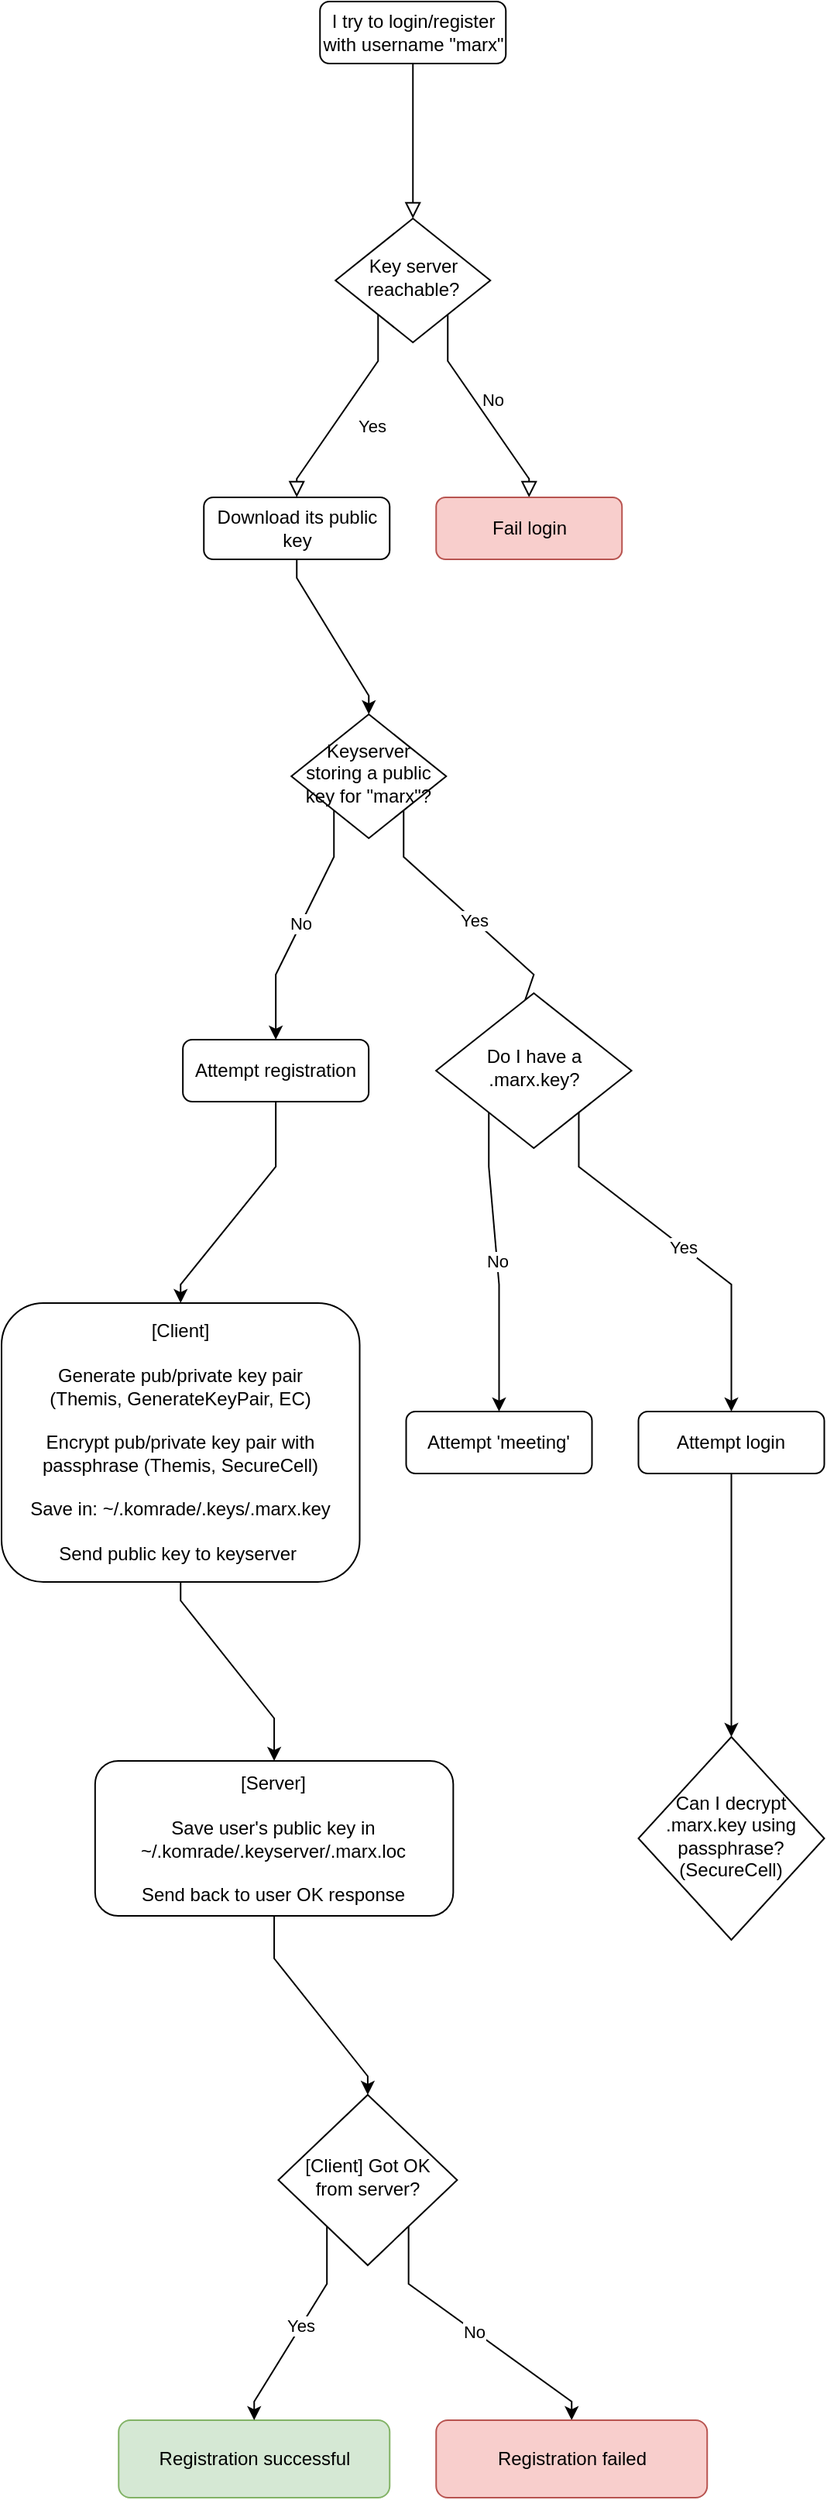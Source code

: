 <mxfile version="13.6.6" type="github">
  <diagram id="C5RBs43oDa-KdzZeNtuy" name="Page-1">
    <mxGraphModel dx="666" dy="752" grid="1" gridSize="10" guides="1" tooltips="1" connect="1" arrows="1" fold="1" page="1" pageScale="1" pageWidth="827" pageHeight="1169" math="0" shadow="0">
      <root>
        <mxCell id="WIyWlLk6GJQsqaUBKTNV-0" />
        <mxCell id="WIyWlLk6GJQsqaUBKTNV-1" parent="WIyWlLk6GJQsqaUBKTNV-0" />
        <mxCell id="WIyWlLk6GJQsqaUBKTNV-2" value="" style="rounded=0;html=1;jettySize=auto;orthogonalLoop=1;fontSize=11;endArrow=block;endFill=0;endSize=8;strokeWidth=1;shadow=0;labelBackgroundColor=none;edgeStyle=orthogonalEdgeStyle;noEdgeStyle=1;orthogonal=1;" parent="WIyWlLk6GJQsqaUBKTNV-1" source="WIyWlLk6GJQsqaUBKTNV-3" target="WIyWlLk6GJQsqaUBKTNV-6" edge="1">
          <mxGeometry relative="1" as="geometry">
            <Array as="points">
              <mxPoint x="265.625" y="52" />
              <mxPoint x="265.625" y="128" />
            </Array>
          </mxGeometry>
        </mxCell>
        <mxCell id="WIyWlLk6GJQsqaUBKTNV-3" value="I try to login/register with username &quot;marx&quot;" style="rounded=1;whiteSpace=wrap;html=1;fontSize=12;glass=0;strokeWidth=1;shadow=0;" parent="WIyWlLk6GJQsqaUBKTNV-1" vertex="1">
          <mxGeometry x="205.625" width="120" height="40" as="geometry" />
        </mxCell>
        <mxCell id="WIyWlLk6GJQsqaUBKTNV-4" value="Yes" style="rounded=0;html=1;jettySize=auto;orthogonalLoop=1;fontSize=11;endArrow=block;endFill=0;endSize=8;strokeWidth=1;shadow=0;labelBackgroundColor=none;edgeStyle=orthogonalEdgeStyle;noEdgeStyle=1;orthogonal=1;" parent="WIyWlLk6GJQsqaUBKTNV-1" source="WIyWlLk6GJQsqaUBKTNV-6" target="UarGHlLd0uthddKlq-wd-3" edge="1">
          <mxGeometry y="20" relative="1" as="geometry">
            <mxPoint as="offset" />
            <mxPoint x="60" y="331.538" as="targetPoint" />
            <Array as="points">
              <mxPoint x="243.125" y="232" />
              <mxPoint x="190.625" y="308" />
            </Array>
          </mxGeometry>
        </mxCell>
        <mxCell id="WIyWlLk6GJQsqaUBKTNV-5" value="No" style="edgeStyle=orthogonalEdgeStyle;rounded=0;html=1;jettySize=auto;orthogonalLoop=1;fontSize=11;endArrow=block;endFill=0;endSize=8;strokeWidth=1;shadow=0;labelBackgroundColor=none;noEdgeStyle=1;orthogonal=1;" parent="WIyWlLk6GJQsqaUBKTNV-1" source="WIyWlLk6GJQsqaUBKTNV-6" target="WIyWlLk6GJQsqaUBKTNV-7" edge="1">
          <mxGeometry y="10" relative="1" as="geometry">
            <mxPoint as="offset" />
            <Array as="points">
              <mxPoint x="288.125" y="232" />
              <mxPoint x="340.625" y="308" />
            </Array>
          </mxGeometry>
        </mxCell>
        <mxCell id="WIyWlLk6GJQsqaUBKTNV-6" value="Key server reachable?" style="rhombus;whiteSpace=wrap;html=1;shadow=0;fontFamily=Helvetica;fontSize=12;align=center;strokeWidth=1;spacing=6;spacingTop=-4;" parent="WIyWlLk6GJQsqaUBKTNV-1" vertex="1">
          <mxGeometry x="215.625" y="140" width="100" height="80" as="geometry" />
        </mxCell>
        <mxCell id="WIyWlLk6GJQsqaUBKTNV-7" value="Fail login" style="rounded=1;whiteSpace=wrap;html=1;fontSize=12;glass=0;strokeWidth=1;shadow=0;fillColor=#f8cecc;strokeColor=#b85450;" parent="WIyWlLk6GJQsqaUBKTNV-1" vertex="1">
          <mxGeometry x="280.625" y="320" width="120" height="40" as="geometry" />
        </mxCell>
        <mxCell id="UarGHlLd0uthddKlq-wd-6" style="edgeStyle=orthogonalEdgeStyle;rounded=0;orthogonalLoop=1;jettySize=auto;html=1;noEdgeStyle=1;orthogonal=1;" edge="1" parent="WIyWlLk6GJQsqaUBKTNV-1" source="UarGHlLd0uthddKlq-wd-3" target="UarGHlLd0uthddKlq-wd-5">
          <mxGeometry relative="1" as="geometry">
            <Array as="points">
              <mxPoint x="190.625" y="372" />
              <mxPoint x="237.129" y="448" />
            </Array>
          </mxGeometry>
        </mxCell>
        <mxCell id="UarGHlLd0uthddKlq-wd-3" value="Download its public key" style="rounded=1;whiteSpace=wrap;html=1;fontSize=12;glass=0;strokeWidth=1;shadow=0;" vertex="1" parent="WIyWlLk6GJQsqaUBKTNV-1">
          <mxGeometry x="130.625" y="320" width="120" height="40" as="geometry" />
        </mxCell>
        <mxCell id="UarGHlLd0uthddKlq-wd-9" value="No" style="edgeStyle=orthogonalEdgeStyle;rounded=0;orthogonalLoop=1;jettySize=auto;html=1;noEdgeStyle=1;orthogonal=1;" edge="1" parent="WIyWlLk6GJQsqaUBKTNV-1" source="UarGHlLd0uthddKlq-wd-5" target="UarGHlLd0uthddKlq-wd-27">
          <mxGeometry relative="1" as="geometry">
            <mxPoint x="70" y="660" as="targetPoint" />
            <Array as="points">
              <mxPoint x="214.629" y="552" />
              <mxPoint x="177.082" y="628" />
            </Array>
          </mxGeometry>
        </mxCell>
        <mxCell id="UarGHlLd0uthddKlq-wd-13" value="Yes" style="edgeStyle=orthogonalEdgeStyle;rounded=0;orthogonalLoop=1;jettySize=auto;html=1;noEdgeStyle=1;orthogonal=1;entryX=0.4;entryY=0.25;entryDx=0;entryDy=0;entryPerimeter=0;" edge="1" parent="WIyWlLk6GJQsqaUBKTNV-1" source="UarGHlLd0uthddKlq-wd-5" target="UarGHlLd0uthddKlq-wd-14">
          <mxGeometry relative="1" as="geometry">
            <mxPoint x="210" y="640" as="targetPoint" />
            <Array as="points">
              <mxPoint x="259.629" y="552" />
              <mxPoint x="343.68" y="628" />
            </Array>
          </mxGeometry>
        </mxCell>
        <mxCell id="UarGHlLd0uthddKlq-wd-5" value="Keyserver storing a public key for &quot;marx&quot;?" style="rhombus;whiteSpace=wrap;html=1;shadow=0;fontFamily=Helvetica;fontSize=12;align=center;strokeWidth=1;spacing=6;spacingTop=-4;" vertex="1" parent="WIyWlLk6GJQsqaUBKTNV-1">
          <mxGeometry x="187.129" y="460" width="100" height="80" as="geometry" />
        </mxCell>
        <mxCell id="UarGHlLd0uthddKlq-wd-19" value="No" style="edgeStyle=orthogonalEdgeStyle;rounded=0;orthogonalLoop=1;jettySize=auto;html=1;noEdgeStyle=1;orthogonal=1;" edge="1" parent="WIyWlLk6GJQsqaUBKTNV-1" source="UarGHlLd0uthddKlq-wd-14" target="UarGHlLd0uthddKlq-wd-20">
          <mxGeometry relative="1" as="geometry">
            <mxPoint x="440" y="960" as="targetPoint" />
            <Array as="points">
              <mxPoint x="314.625" y="752" />
              <mxPoint x="321.25" y="828" />
            </Array>
          </mxGeometry>
        </mxCell>
        <mxCell id="UarGHlLd0uthddKlq-wd-31" value="Yes" style="edgeStyle=orthogonalEdgeStyle;rounded=0;orthogonalLoop=1;jettySize=auto;html=1;noEdgeStyle=1;orthogonal=1;" edge="1" parent="WIyWlLk6GJQsqaUBKTNV-1" source="UarGHlLd0uthddKlq-wd-14" target="UarGHlLd0uthddKlq-wd-29">
          <mxGeometry relative="1" as="geometry">
            <Array as="points">
              <mxPoint x="372.735" y="752" />
              <mxPoint x="471.25" y="828" />
            </Array>
          </mxGeometry>
        </mxCell>
        <mxCell id="UarGHlLd0uthddKlq-wd-14" value="Do I have a .marx.key?" style="rhombus;whiteSpace=wrap;html=1;shadow=0;fontFamily=Helvetica;fontSize=12;align=center;strokeWidth=1;spacing=6;spacingTop=-4;" vertex="1" parent="WIyWlLk6GJQsqaUBKTNV-1">
          <mxGeometry x="280.57" y="640" width="126.22" height="100" as="geometry" />
        </mxCell>
        <mxCell id="UarGHlLd0uthddKlq-wd-20" value="Attempt &#39;meeting&#39;" style="rounded=1;whiteSpace=wrap;html=1;fontSize=12;glass=0;strokeWidth=1;shadow=0;" vertex="1" parent="WIyWlLk6GJQsqaUBKTNV-1">
          <mxGeometry x="261.25" y="910" width="120" height="40" as="geometry" />
        </mxCell>
        <mxCell id="UarGHlLd0uthddKlq-wd-28" style="edgeStyle=orthogonalEdgeStyle;rounded=0;orthogonalLoop=1;jettySize=auto;html=1;noEdgeStyle=1;orthogonal=1;entryX=0.5;entryY=0;entryDx=0;entryDy=0;" edge="1" parent="WIyWlLk6GJQsqaUBKTNV-1" source="UarGHlLd0uthddKlq-wd-27" target="UarGHlLd0uthddKlq-wd-35">
          <mxGeometry relative="1" as="geometry">
            <mxPoint x="115.625" y="820" as="targetPoint" />
            <Array as="points">
              <mxPoint x="177.082" y="752" />
              <mxPoint x="115.625" y="828" />
            </Array>
          </mxGeometry>
        </mxCell>
        <mxCell id="UarGHlLd0uthddKlq-wd-27" value="Attempt registration" style="rounded=1;whiteSpace=wrap;html=1;fontSize=12;glass=0;strokeWidth=1;shadow=0;" vertex="1" parent="WIyWlLk6GJQsqaUBKTNV-1">
          <mxGeometry x="117.082" y="670" width="120" height="40" as="geometry" />
        </mxCell>
        <mxCell id="UarGHlLd0uthddKlq-wd-55" style="edgeStyle=orthogonalEdgeStyle;rounded=0;orthogonalLoop=1;jettySize=auto;html=1;noEdgeStyle=1;orthogonal=1;entryX=0.5;entryY=0;entryDx=0;entryDy=0;" edge="1" parent="WIyWlLk6GJQsqaUBKTNV-1" source="UarGHlLd0uthddKlq-wd-29" target="UarGHlLd0uthddKlq-wd-59">
          <mxGeometry relative="1" as="geometry">
            <mxPoint x="421.25" y="1069" as="targetPoint" />
            <Array as="points">
              <mxPoint x="471.25" y="1032" />
              <mxPoint x="471.25" y="1108" />
            </Array>
          </mxGeometry>
        </mxCell>
        <mxCell id="UarGHlLd0uthddKlq-wd-29" value="Attempt login" style="rounded=1;whiteSpace=wrap;html=1;fontSize=12;glass=0;strokeWidth=1;shadow=0;" vertex="1" parent="WIyWlLk6GJQsqaUBKTNV-1">
          <mxGeometry x="411.25" y="910" width="120" height="40" as="geometry" />
        </mxCell>
        <mxCell id="UarGHlLd0uthddKlq-wd-70" style="edgeStyle=orthogonalEdgeStyle;rounded=0;orthogonalLoop=1;jettySize=auto;html=1;noEdgeStyle=1;orthogonal=1;entryX=0.5;entryY=0;entryDx=0;entryDy=0;" edge="1" parent="WIyWlLk6GJQsqaUBKTNV-1" source="UarGHlLd0uthddKlq-wd-35" target="UarGHlLd0uthddKlq-wd-72">
          <mxGeometry relative="1" as="geometry">
            <mxPoint x="150.675" y="1120" as="targetPoint" />
            <Array as="points">
              <mxPoint x="115.625" y="1032" />
              <mxPoint x="176.042" y="1108" />
            </Array>
          </mxGeometry>
        </mxCell>
        <mxCell id="UarGHlLd0uthddKlq-wd-35" value="&lt;div&gt;&lt;span&gt;[Client]&lt;/span&gt;&lt;/div&gt;&lt;div&gt;&lt;span&gt;&lt;br&gt;&lt;/span&gt;&lt;/div&gt;&lt;span&gt;Generate pub/private key pair&lt;br&gt;(Themis, GenerateKeyPair, EC)&lt;br&gt;&lt;/span&gt;&lt;br&gt;&lt;span&gt;Encrypt pub/private key pair with passphrase&amp;nbsp;&lt;/span&gt;&lt;span&gt;(Themis, SecureCell)&lt;br&gt;&lt;/span&gt;&lt;br&gt;&lt;span&gt;Save in:&amp;nbsp;&lt;/span&gt;&lt;span&gt;~/.komrade/.keys/.marx.key&lt;br&gt;&lt;br&gt;&lt;/span&gt;Send public key to keyserver&lt;span&gt;&amp;nbsp;&lt;/span&gt;" style="rounded=1;whiteSpace=wrap;html=1;fontSize=12;glass=0;strokeWidth=1;shadow=0;align=center;" vertex="1" parent="WIyWlLk6GJQsqaUBKTNV-1">
          <mxGeometry y="840" width="231.25" height="180" as="geometry" />
        </mxCell>
        <mxCell id="UarGHlLd0uthddKlq-wd-59" value="Can I decrypt .marx.key using passphrase? (SecureCell)" style="rhombus;whiteSpace=wrap;html=1;shadow=0;fontFamily=Helvetica;fontSize=12;align=center;strokeWidth=1;spacing=6;spacingTop=-4;" vertex="1" parent="WIyWlLk6GJQsqaUBKTNV-1">
          <mxGeometry x="411.25" y="1120" width="120" height="131" as="geometry" />
        </mxCell>
        <mxCell id="UarGHlLd0uthddKlq-wd-65" value="Registration successful" style="rounded=1;whiteSpace=wrap;html=1;fontSize=12;glass=0;strokeWidth=1;shadow=0;fillColor=#d5e8d4;strokeColor=#82b366;" vertex="1" parent="WIyWlLk6GJQsqaUBKTNV-1">
          <mxGeometry x="75.625" y="1561" width="175" height="50" as="geometry" />
        </mxCell>
        <mxCell id="UarGHlLd0uthddKlq-wd-84" style="edgeStyle=orthogonalEdgeStyle;rounded=0;orthogonalLoop=1;jettySize=auto;html=1;noEdgeStyle=1;orthogonal=1;" edge="1" parent="WIyWlLk6GJQsqaUBKTNV-1" source="UarGHlLd0uthddKlq-wd-72" target="UarGHlLd0uthddKlq-wd-77">
          <mxGeometry relative="1" as="geometry">
            <Array as="points">
              <mxPoint x="176.042" y="1263" />
              <mxPoint x="236.458" y="1339" />
            </Array>
          </mxGeometry>
        </mxCell>
        <mxCell id="UarGHlLd0uthddKlq-wd-72" value="&lt;div&gt;&lt;span&gt;[Server]&lt;/span&gt;&lt;/div&gt;&lt;div&gt;&lt;span&gt;&lt;br&gt;&lt;/span&gt;&lt;/div&gt;&lt;div&gt;Save user&#39;s public key in&lt;/div&gt;&lt;div&gt;~/.komrade/.keyserver/.marx.loc&lt;/div&gt;&lt;div&gt;&lt;br&gt;&lt;/div&gt;&lt;div&gt;&lt;div&gt;Send back to user OK response&lt;/div&gt;&lt;/div&gt;" style="rounded=1;whiteSpace=wrap;html=1;fontSize=12;glass=0;strokeWidth=1;shadow=0;align=center;" vertex="1" parent="WIyWlLk6GJQsqaUBKTNV-1">
          <mxGeometry x="60.417" y="1135.5" width="231.25" height="100" as="geometry" />
        </mxCell>
        <mxCell id="UarGHlLd0uthddKlq-wd-78" value="Yes" style="edgeStyle=orthogonalEdgeStyle;rounded=0;orthogonalLoop=1;jettySize=auto;html=1;noEdgeStyle=1;orthogonal=1;" edge="1" parent="WIyWlLk6GJQsqaUBKTNV-1" source="UarGHlLd0uthddKlq-wd-77" target="UarGHlLd0uthddKlq-wd-65">
          <mxGeometry relative="1" as="geometry">
            <Array as="points">
              <mxPoint x="210.093" y="1473" />
              <mxPoint x="163.125" y="1549" />
            </Array>
          </mxGeometry>
        </mxCell>
        <mxCell id="UarGHlLd0uthddKlq-wd-79" value="No" style="edgeStyle=orthogonalEdgeStyle;rounded=0;orthogonalLoop=1;jettySize=auto;html=1;noEdgeStyle=1;orthogonal=1;" edge="1" parent="WIyWlLk6GJQsqaUBKTNV-1" source="UarGHlLd0uthddKlq-wd-77" target="UarGHlLd0uthddKlq-wd-80">
          <mxGeometry relative="1" as="geometry">
            <mxPoint x="320" y="2310" as="targetPoint" />
            <Array as="points">
              <mxPoint x="262.823" y="1473" />
              <mxPoint x="368.125" y="1549" />
            </Array>
          </mxGeometry>
        </mxCell>
        <mxCell id="UarGHlLd0uthddKlq-wd-77" value="[Client] Got OK from server?" style="rhombus;whiteSpace=wrap;html=1;shadow=0;fontFamily=Helvetica;fontSize=12;align=center;strokeWidth=1;spacing=6;spacingTop=-4;" vertex="1" parent="WIyWlLk6GJQsqaUBKTNV-1">
          <mxGeometry x="178.728" y="1351" width="115.46" height="110" as="geometry" />
        </mxCell>
        <mxCell id="UarGHlLd0uthddKlq-wd-80" value="Registration failed" style="rounded=1;whiteSpace=wrap;html=1;fontSize=12;glass=0;strokeWidth=1;shadow=0;fillColor=#f8cecc;strokeColor=#b85450;" vertex="1" parent="WIyWlLk6GJQsqaUBKTNV-1">
          <mxGeometry x="280.625" y="1561" width="175" height="50" as="geometry" />
        </mxCell>
      </root>
    </mxGraphModel>
  </diagram>
</mxfile>
